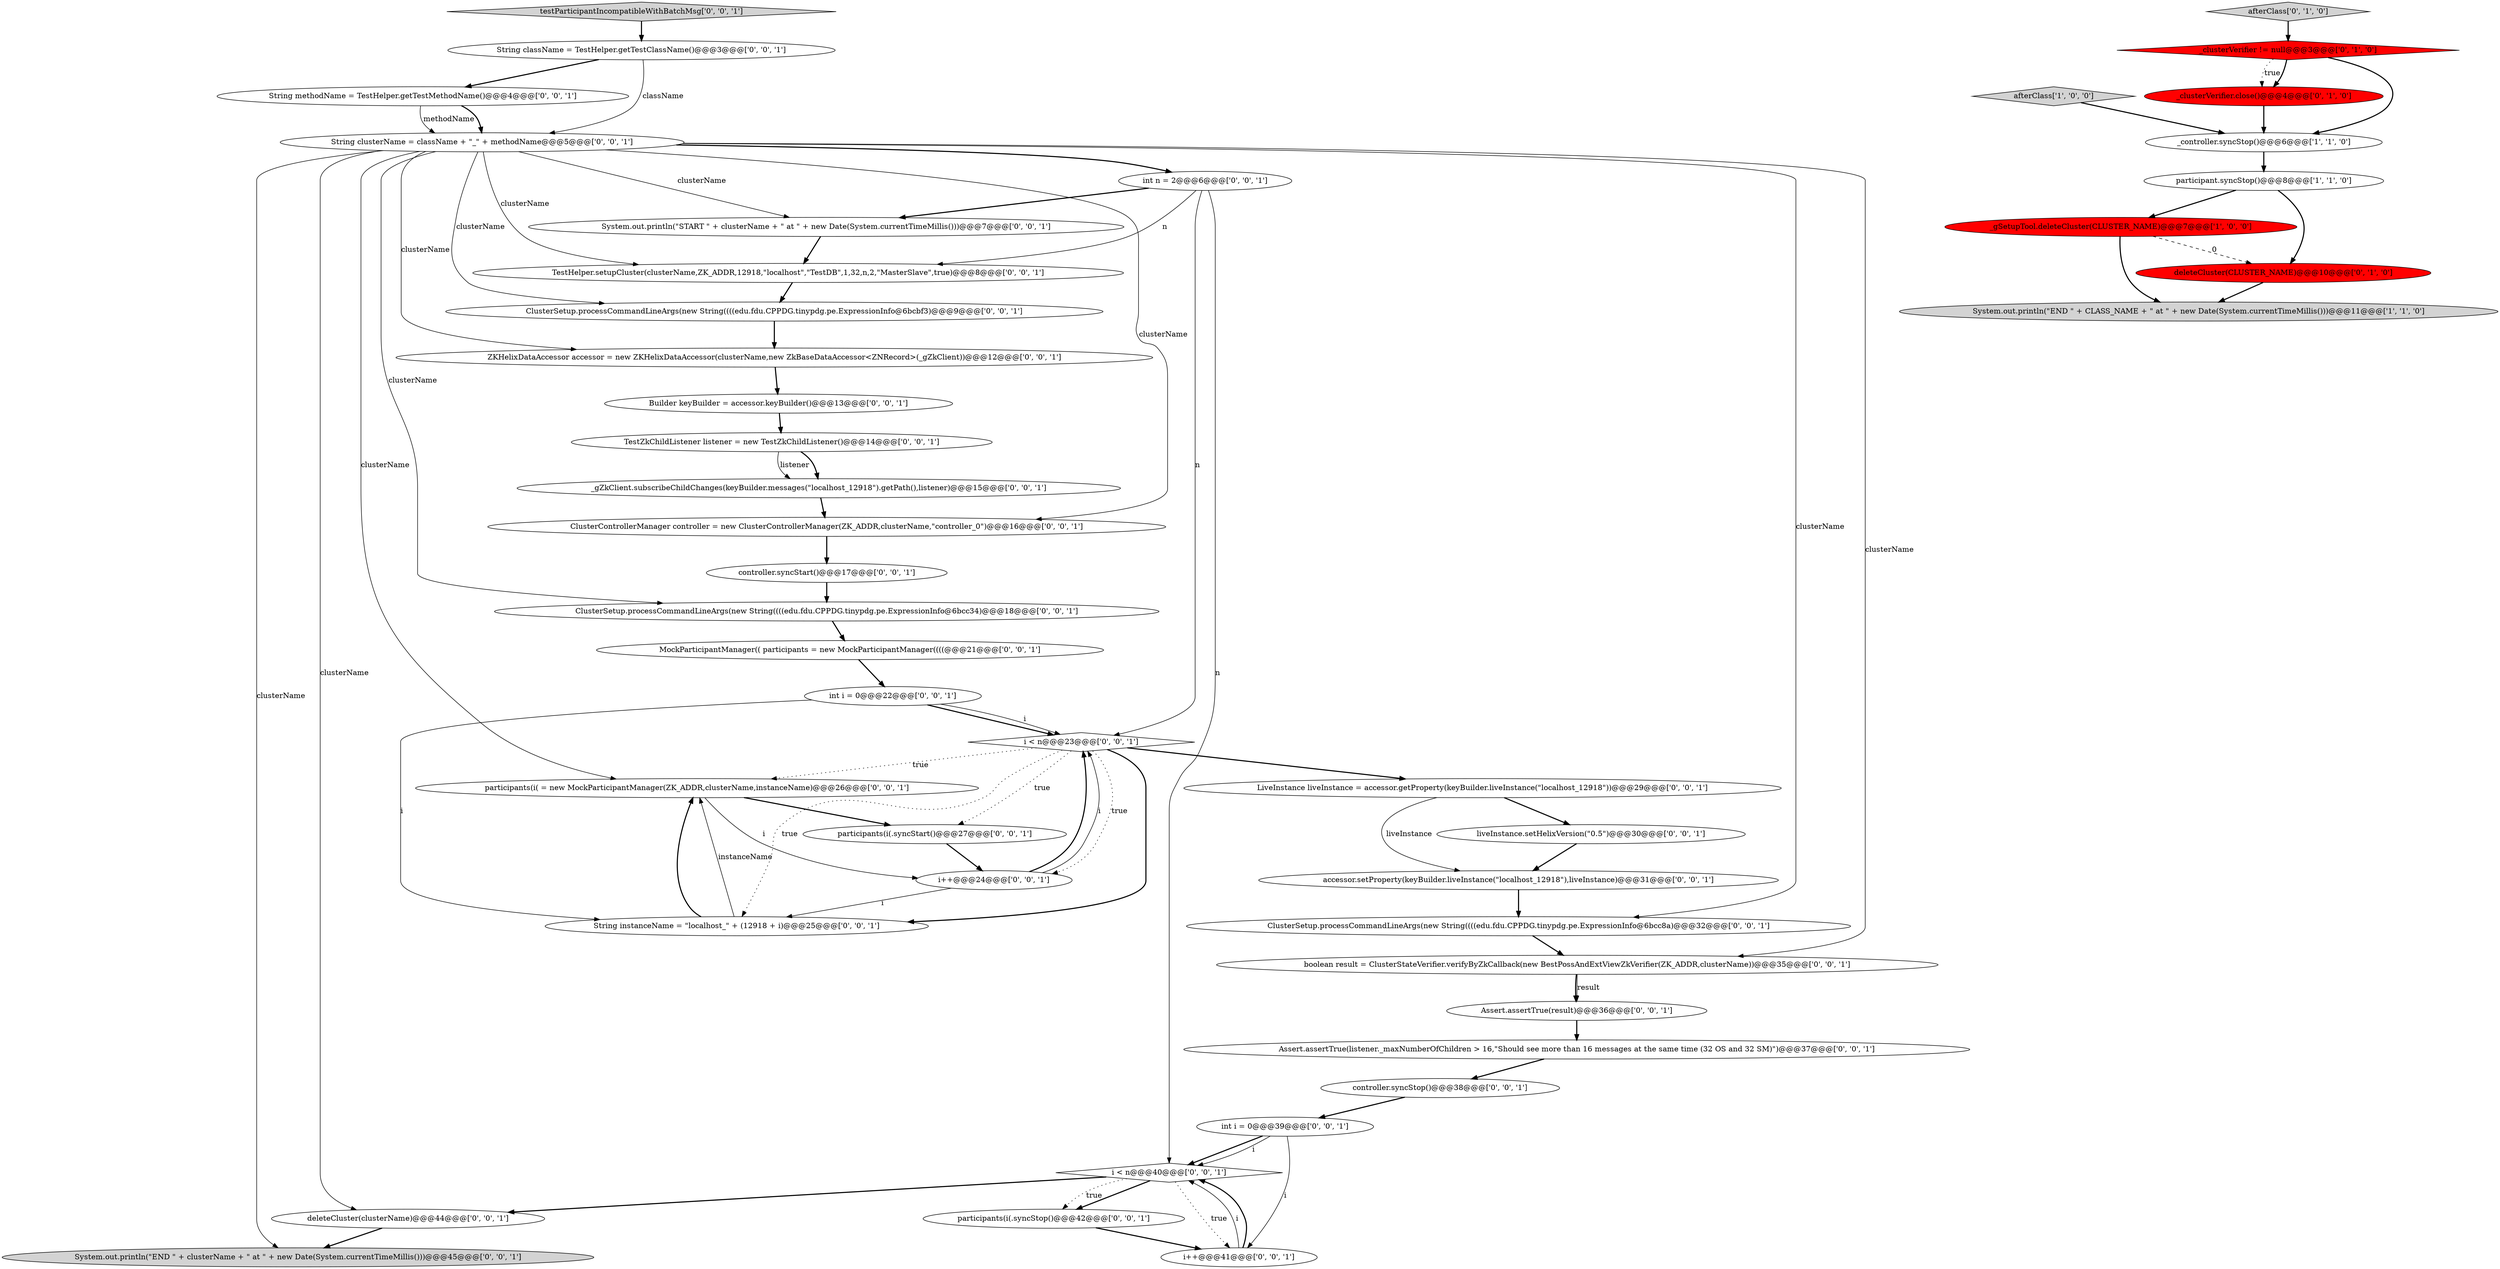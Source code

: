 digraph {
34 [style = filled, label = "System.out.println(\"END \" + clusterName + \" at \" + new Date(System.currentTimeMillis()))@@@45@@@['0', '0', '1']", fillcolor = lightgray, shape = ellipse image = "AAA0AAABBB3BBB"];
38 [style = filled, label = "Assert.assertTrue(result)@@@36@@@['0', '0', '1']", fillcolor = white, shape = ellipse image = "AAA0AAABBB3BBB"];
26 [style = filled, label = "liveInstance.setHelixVersion(\"0.5\")@@@30@@@['0', '0', '1']", fillcolor = white, shape = ellipse image = "AAA0AAABBB3BBB"];
41 [style = filled, label = "ClusterSetup.processCommandLineArgs(new String((((edu.fdu.CPPDG.tinypdg.pe.ExpressionInfo@6bcc8a)@@@32@@@['0', '0', '1']", fillcolor = white, shape = ellipse image = "AAA0AAABBB3BBB"];
15 [style = filled, label = "ClusterSetup.processCommandLineArgs(new String((((edu.fdu.CPPDG.tinypdg.pe.ExpressionInfo@6bcc34)@@@18@@@['0', '0', '1']", fillcolor = white, shape = ellipse image = "AAA0AAABBB3BBB"];
24 [style = filled, label = "String methodName = TestHelper.getTestMethodName()@@@4@@@['0', '0', '1']", fillcolor = white, shape = ellipse image = "AAA0AAABBB3BBB"];
32 [style = filled, label = "i < n@@@40@@@['0', '0', '1']", fillcolor = white, shape = diamond image = "AAA0AAABBB3BBB"];
23 [style = filled, label = "participants(i( = new MockParticipantManager(ZK_ADDR,clusterName,instanceName)@@@26@@@['0', '0', '1']", fillcolor = white, shape = ellipse image = "AAA0AAABBB3BBB"];
6 [style = filled, label = "_clusterVerifier.close()@@@4@@@['0', '1', '0']", fillcolor = red, shape = ellipse image = "AAA1AAABBB2BBB"];
2 [style = filled, label = "afterClass['1', '0', '0']", fillcolor = lightgray, shape = diamond image = "AAA0AAABBB1BBB"];
18 [style = filled, label = "int i = 0@@@22@@@['0', '0', '1']", fillcolor = white, shape = ellipse image = "AAA0AAABBB3BBB"];
14 [style = filled, label = "Builder keyBuilder = accessor.keyBuilder()@@@13@@@['0', '0', '1']", fillcolor = white, shape = ellipse image = "AAA0AAABBB3BBB"];
40 [style = filled, label = "_gZkClient.subscribeChildChanges(keyBuilder.messages(\"localhost_12918\").getPath(),listener)@@@15@@@['0', '0', '1']", fillcolor = white, shape = ellipse image = "AAA0AAABBB3BBB"];
33 [style = filled, label = "TestHelper.setupCluster(clusterName,ZK_ADDR,12918,\"localhost\",\"TestDB\",1,32,n,2,\"MasterSlave\",true)@@@8@@@['0', '0', '1']", fillcolor = white, shape = ellipse image = "AAA0AAABBB3BBB"];
9 [style = filled, label = "i++@@@24@@@['0', '0', '1']", fillcolor = white, shape = ellipse image = "AAA0AAABBB3BBB"];
42 [style = filled, label = "ZKHelixDataAccessor accessor = new ZKHelixDataAccessor(clusterName,new ZkBaseDataAccessor<ZNRecord>(_gZkClient))@@@12@@@['0', '0', '1']", fillcolor = white, shape = ellipse image = "AAA0AAABBB3BBB"];
3 [style = filled, label = "_gSetupTool.deleteCluster(CLUSTER_NAME)@@@7@@@['1', '0', '0']", fillcolor = red, shape = ellipse image = "AAA1AAABBB1BBB"];
43 [style = filled, label = "TestZkChildListener listener = new TestZkChildListener()@@@14@@@['0', '0', '1']", fillcolor = white, shape = ellipse image = "AAA0AAABBB3BBB"];
27 [style = filled, label = "accessor.setProperty(keyBuilder.liveInstance(\"localhost_12918\"),liveInstance)@@@31@@@['0', '0', '1']", fillcolor = white, shape = ellipse image = "AAA0AAABBB3BBB"];
44 [style = filled, label = "i < n@@@23@@@['0', '0', '1']", fillcolor = white, shape = diamond image = "AAA0AAABBB3BBB"];
5 [style = filled, label = "_clusterVerifier != null@@@3@@@['0', '1', '0']", fillcolor = red, shape = diamond image = "AAA1AAABBB2BBB"];
17 [style = filled, label = "int n = 2@@@6@@@['0', '0', '1']", fillcolor = white, shape = ellipse image = "AAA0AAABBB3BBB"];
36 [style = filled, label = "int i = 0@@@39@@@['0', '0', '1']", fillcolor = white, shape = ellipse image = "AAA0AAABBB3BBB"];
19 [style = filled, label = "participants(i(.syncStart()@@@27@@@['0', '0', '1']", fillcolor = white, shape = ellipse image = "AAA0AAABBB3BBB"];
25 [style = filled, label = "LiveInstance liveInstance = accessor.getProperty(keyBuilder.liveInstance(\"localhost_12918\"))@@@29@@@['0', '0', '1']", fillcolor = white, shape = ellipse image = "AAA0AAABBB3BBB"];
12 [style = filled, label = "deleteCluster(clusterName)@@@44@@@['0', '0', '1']", fillcolor = white, shape = ellipse image = "AAA0AAABBB3BBB"];
31 [style = filled, label = "Assert.assertTrue(listener._maxNumberOfChildren > 16,\"Should see more than 16 messages at the same time (32 OS and 32 SM)\")@@@37@@@['0', '0', '1']", fillcolor = white, shape = ellipse image = "AAA0AAABBB3BBB"];
7 [style = filled, label = "afterClass['0', '1', '0']", fillcolor = lightgray, shape = diamond image = "AAA0AAABBB2BBB"];
20 [style = filled, label = "MockParticipantManager(( participants = new MockParticipantManager((((@@@21@@@['0', '0', '1']", fillcolor = white, shape = ellipse image = "AAA0AAABBB3BBB"];
16 [style = filled, label = "participants(i(.syncStop()@@@42@@@['0', '0', '1']", fillcolor = white, shape = ellipse image = "AAA0AAABBB3BBB"];
4 [style = filled, label = "System.out.println(\"END \" + CLASS_NAME + \" at \" + new Date(System.currentTimeMillis()))@@@11@@@['1', '1', '0']", fillcolor = lightgray, shape = ellipse image = "AAA0AAABBB1BBB"];
1 [style = filled, label = "_controller.syncStop()@@@6@@@['1', '1', '0']", fillcolor = white, shape = ellipse image = "AAA0AAABBB1BBB"];
13 [style = filled, label = "ClusterControllerManager controller = new ClusterControllerManager(ZK_ADDR,clusterName,\"controller_0\")@@@16@@@['0', '0', '1']", fillcolor = white, shape = ellipse image = "AAA0AAABBB3BBB"];
30 [style = filled, label = "String className = TestHelper.getTestClassName()@@@3@@@['0', '0', '1']", fillcolor = white, shape = ellipse image = "AAA0AAABBB3BBB"];
8 [style = filled, label = "deleteCluster(CLUSTER_NAME)@@@10@@@['0', '1', '0']", fillcolor = red, shape = ellipse image = "AAA1AAABBB2BBB"];
29 [style = filled, label = "boolean result = ClusterStateVerifier.verifyByZkCallback(new BestPossAndExtViewZkVerifier(ZK_ADDR,clusterName))@@@35@@@['0', '0', '1']", fillcolor = white, shape = ellipse image = "AAA0AAABBB3BBB"];
21 [style = filled, label = "ClusterSetup.processCommandLineArgs(new String((((edu.fdu.CPPDG.tinypdg.pe.ExpressionInfo@6bcbf3)@@@9@@@['0', '0', '1']", fillcolor = white, shape = ellipse image = "AAA0AAABBB3BBB"];
35 [style = filled, label = "System.out.println(\"START \" + clusterName + \" at \" + new Date(System.currentTimeMillis()))@@@7@@@['0', '0', '1']", fillcolor = white, shape = ellipse image = "AAA0AAABBB3BBB"];
22 [style = filled, label = "String instanceName = \"localhost_\" + (12918 + i)@@@25@@@['0', '0', '1']", fillcolor = white, shape = ellipse image = "AAA0AAABBB3BBB"];
11 [style = filled, label = "testParticipantIncompatibleWithBatchMsg['0', '0', '1']", fillcolor = lightgray, shape = diamond image = "AAA0AAABBB3BBB"];
39 [style = filled, label = "i++@@@41@@@['0', '0', '1']", fillcolor = white, shape = ellipse image = "AAA0AAABBB3BBB"];
10 [style = filled, label = "controller.syncStop()@@@38@@@['0', '0', '1']", fillcolor = white, shape = ellipse image = "AAA0AAABBB3BBB"];
37 [style = filled, label = "String clusterName = className + \"_\" + methodName@@@5@@@['0', '0', '1']", fillcolor = white, shape = ellipse image = "AAA0AAABBB3BBB"];
0 [style = filled, label = "participant.syncStop()@@@8@@@['1', '1', '0']", fillcolor = white, shape = ellipse image = "AAA0AAABBB1BBB"];
28 [style = filled, label = "controller.syncStart()@@@17@@@['0', '0', '1']", fillcolor = white, shape = ellipse image = "AAA0AAABBB3BBB"];
0->3 [style = bold, label=""];
30->24 [style = bold, label=""];
17->44 [style = solid, label="n"];
37->12 [style = solid, label="clusterName"];
21->42 [style = bold, label=""];
28->15 [style = bold, label=""];
9->22 [style = solid, label="i"];
32->39 [style = dotted, label="true"];
32->12 [style = bold, label=""];
2->1 [style = bold, label=""];
41->29 [style = bold, label=""];
24->37 [style = solid, label="methodName"];
37->17 [style = bold, label=""];
37->35 [style = solid, label="clusterName"];
35->33 [style = bold, label=""];
37->41 [style = solid, label="clusterName"];
5->6 [style = dotted, label="true"];
17->32 [style = solid, label="n"];
36->32 [style = bold, label=""];
37->42 [style = solid, label="clusterName"];
12->34 [style = bold, label=""];
37->29 [style = solid, label="clusterName"];
1->0 [style = bold, label=""];
38->31 [style = bold, label=""];
39->32 [style = solid, label="i"];
32->16 [style = bold, label=""];
37->33 [style = solid, label="clusterName"];
40->13 [style = bold, label=""];
3->4 [style = bold, label=""];
22->23 [style = bold, label=""];
14->43 [style = bold, label=""];
10->36 [style = bold, label=""];
17->33 [style = solid, label="n"];
42->14 [style = bold, label=""];
37->21 [style = solid, label="clusterName"];
37->13 [style = solid, label="clusterName"];
43->40 [style = bold, label=""];
20->18 [style = bold, label=""];
6->1 [style = bold, label=""];
5->1 [style = bold, label=""];
26->27 [style = bold, label=""];
37->15 [style = solid, label="clusterName"];
7->5 [style = bold, label=""];
18->44 [style = bold, label=""];
18->44 [style = solid, label="i"];
23->9 [style = solid, label="i"];
36->32 [style = solid, label="i"];
5->6 [style = bold, label=""];
44->22 [style = dotted, label="true"];
19->9 [style = bold, label=""];
31->10 [style = bold, label=""];
22->23 [style = solid, label="instanceName"];
15->20 [style = bold, label=""];
36->39 [style = solid, label="i"];
23->19 [style = bold, label=""];
9->44 [style = bold, label=""];
39->32 [style = bold, label=""];
25->26 [style = bold, label=""];
24->37 [style = bold, label=""];
0->8 [style = bold, label=""];
27->41 [style = bold, label=""];
37->23 [style = solid, label="clusterName"];
43->40 [style = solid, label="listener"];
37->34 [style = solid, label="clusterName"];
44->23 [style = dotted, label="true"];
18->22 [style = solid, label="i"];
3->8 [style = dashed, label="0"];
44->25 [style = bold, label=""];
16->39 [style = bold, label=""];
29->38 [style = bold, label=""];
30->37 [style = solid, label="className"];
44->22 [style = bold, label=""];
29->38 [style = solid, label="result"];
8->4 [style = bold, label=""];
44->19 [style = dotted, label="true"];
33->21 [style = bold, label=""];
32->16 [style = dotted, label="true"];
25->27 [style = solid, label="liveInstance"];
9->44 [style = solid, label="i"];
11->30 [style = bold, label=""];
44->9 [style = dotted, label="true"];
13->28 [style = bold, label=""];
17->35 [style = bold, label=""];
}
